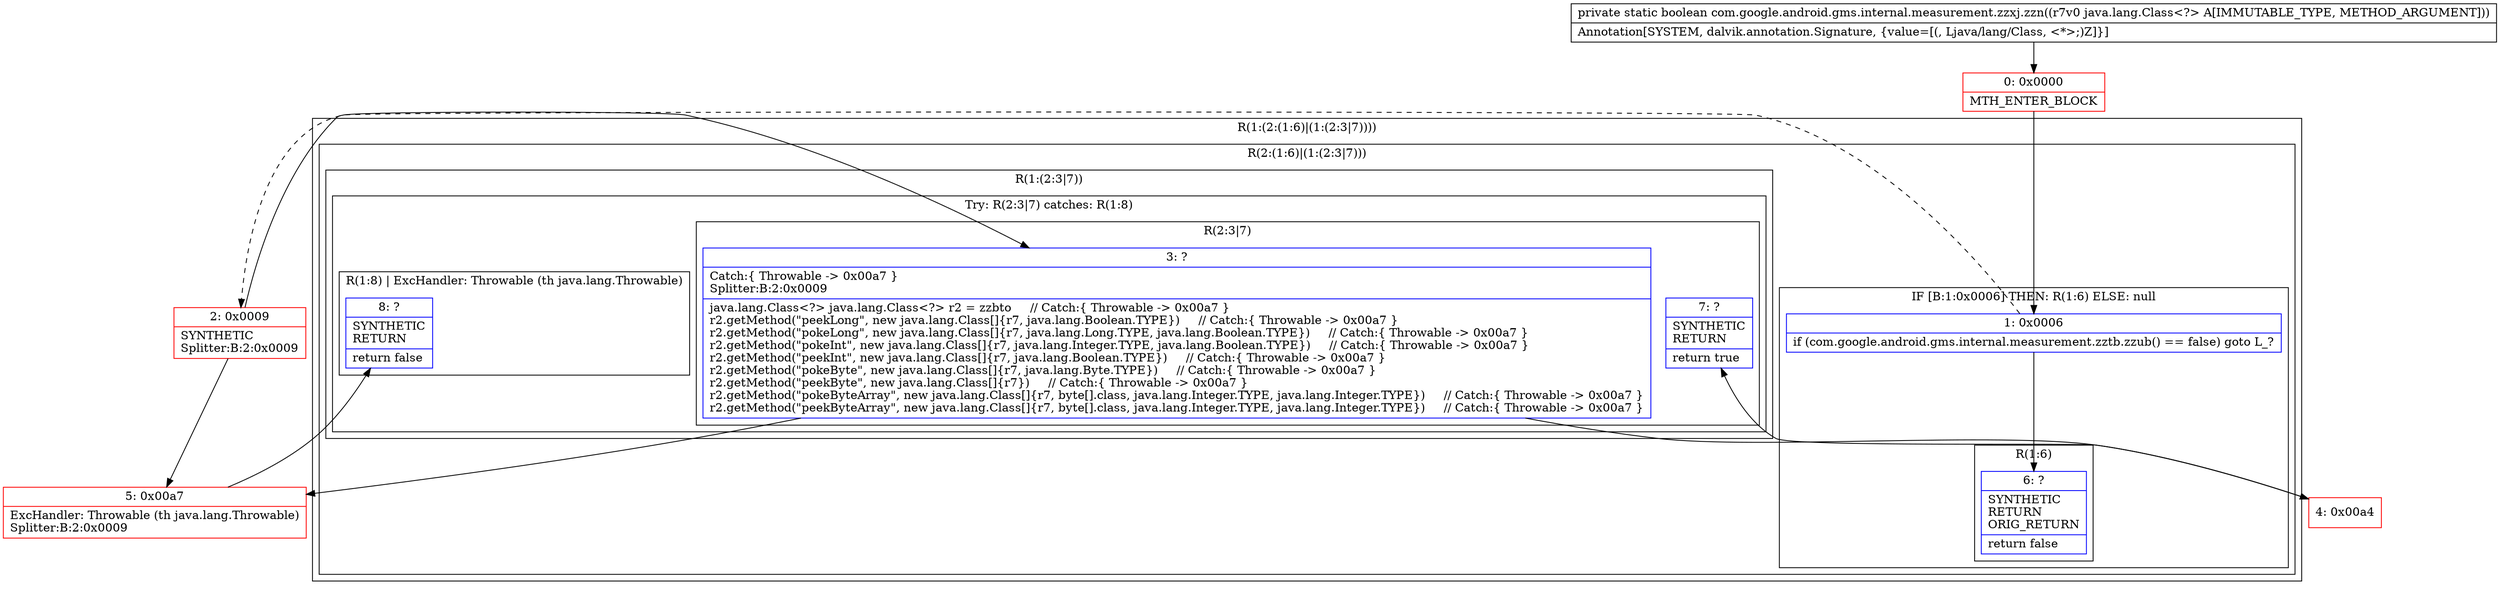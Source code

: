 digraph "CFG forcom.google.android.gms.internal.measurement.zzxj.zzn(Ljava\/lang\/Class;)Z" {
subgraph cluster_Region_1351499335 {
label = "R(1:(2:(1:6)|(1:(2:3|7))))";
node [shape=record,color=blue];
subgraph cluster_Region_733707931 {
label = "R(2:(1:6)|(1:(2:3|7)))";
node [shape=record,color=blue];
subgraph cluster_IfRegion_1587944515 {
label = "IF [B:1:0x0006] THEN: R(1:6) ELSE: null";
node [shape=record,color=blue];
Node_1 [shape=record,label="{1\:\ 0x0006|if (com.google.android.gms.internal.measurement.zztb.zzub() == false) goto L_?\l}"];
subgraph cluster_Region_1252441812 {
label = "R(1:6)";
node [shape=record,color=blue];
Node_6 [shape=record,label="{6\:\ ?|SYNTHETIC\lRETURN\lORIG_RETURN\l|return false\l}"];
}
}
subgraph cluster_Region_1803275713 {
label = "R(1:(2:3|7))";
node [shape=record,color=blue];
subgraph cluster_TryCatchRegion_465844627 {
label = "Try: R(2:3|7) catches: R(1:8)";
node [shape=record,color=blue];
subgraph cluster_Region_1737081553 {
label = "R(2:3|7)";
node [shape=record,color=blue];
Node_3 [shape=record,label="{3\:\ ?|Catch:\{ Throwable \-\> 0x00a7 \}\lSplitter:B:2:0x0009\l|java.lang.Class\<?\> java.lang.Class\<?\> r2 = zzbto     \/\/ Catch:\{ Throwable \-\> 0x00a7 \}\lr2.getMethod(\"peekLong\", new java.lang.Class[]\{r7, java.lang.Boolean.TYPE\})     \/\/ Catch:\{ Throwable \-\> 0x00a7 \}\lr2.getMethod(\"pokeLong\", new java.lang.Class[]\{r7, java.lang.Long.TYPE, java.lang.Boolean.TYPE\})     \/\/ Catch:\{ Throwable \-\> 0x00a7 \}\lr2.getMethod(\"pokeInt\", new java.lang.Class[]\{r7, java.lang.Integer.TYPE, java.lang.Boolean.TYPE\})     \/\/ Catch:\{ Throwable \-\> 0x00a7 \}\lr2.getMethod(\"peekInt\", new java.lang.Class[]\{r7, java.lang.Boolean.TYPE\})     \/\/ Catch:\{ Throwable \-\> 0x00a7 \}\lr2.getMethod(\"pokeByte\", new java.lang.Class[]\{r7, java.lang.Byte.TYPE\})     \/\/ Catch:\{ Throwable \-\> 0x00a7 \}\lr2.getMethod(\"peekByte\", new java.lang.Class[]\{r7\})     \/\/ Catch:\{ Throwable \-\> 0x00a7 \}\lr2.getMethod(\"pokeByteArray\", new java.lang.Class[]\{r7, byte[].class, java.lang.Integer.TYPE, java.lang.Integer.TYPE\})     \/\/ Catch:\{ Throwable \-\> 0x00a7 \}\lr2.getMethod(\"peekByteArray\", new java.lang.Class[]\{r7, byte[].class, java.lang.Integer.TYPE, java.lang.Integer.TYPE\})     \/\/ Catch:\{ Throwable \-\> 0x00a7 \}\l}"];
Node_7 [shape=record,label="{7\:\ ?|SYNTHETIC\lRETURN\l|return true\l}"];
}
subgraph cluster_Region_1978563244 {
label = "R(1:8) | ExcHandler: Throwable (th java.lang.Throwable)\l";
node [shape=record,color=blue];
Node_8 [shape=record,label="{8\:\ ?|SYNTHETIC\lRETURN\l|return false\l}"];
}
}
}
}
}
subgraph cluster_Region_1978563244 {
label = "R(1:8) | ExcHandler: Throwable (th java.lang.Throwable)\l";
node [shape=record,color=blue];
Node_8 [shape=record,label="{8\:\ ?|SYNTHETIC\lRETURN\l|return false\l}"];
}
Node_0 [shape=record,color=red,label="{0\:\ 0x0000|MTH_ENTER_BLOCK\l}"];
Node_2 [shape=record,color=red,label="{2\:\ 0x0009|SYNTHETIC\lSplitter:B:2:0x0009\l}"];
Node_4 [shape=record,color=red,label="{4\:\ 0x00a4}"];
Node_5 [shape=record,color=red,label="{5\:\ 0x00a7|ExcHandler: Throwable (th java.lang.Throwable)\lSplitter:B:2:0x0009\l}"];
MethodNode[shape=record,label="{private static boolean com.google.android.gms.internal.measurement.zzxj.zzn((r7v0 java.lang.Class\<?\> A[IMMUTABLE_TYPE, METHOD_ARGUMENT]))  | Annotation[SYSTEM, dalvik.annotation.Signature, \{value=[(, Ljava\/lang\/Class, \<*\>;)Z]\}]\l}"];
MethodNode -> Node_0;
Node_1 -> Node_2[style=dashed];
Node_1 -> Node_6;
Node_3 -> Node_4;
Node_3 -> Node_5;
Node_0 -> Node_1;
Node_2 -> Node_3;
Node_2 -> Node_5;
Node_4 -> Node_7;
Node_5 -> Node_8;
}

